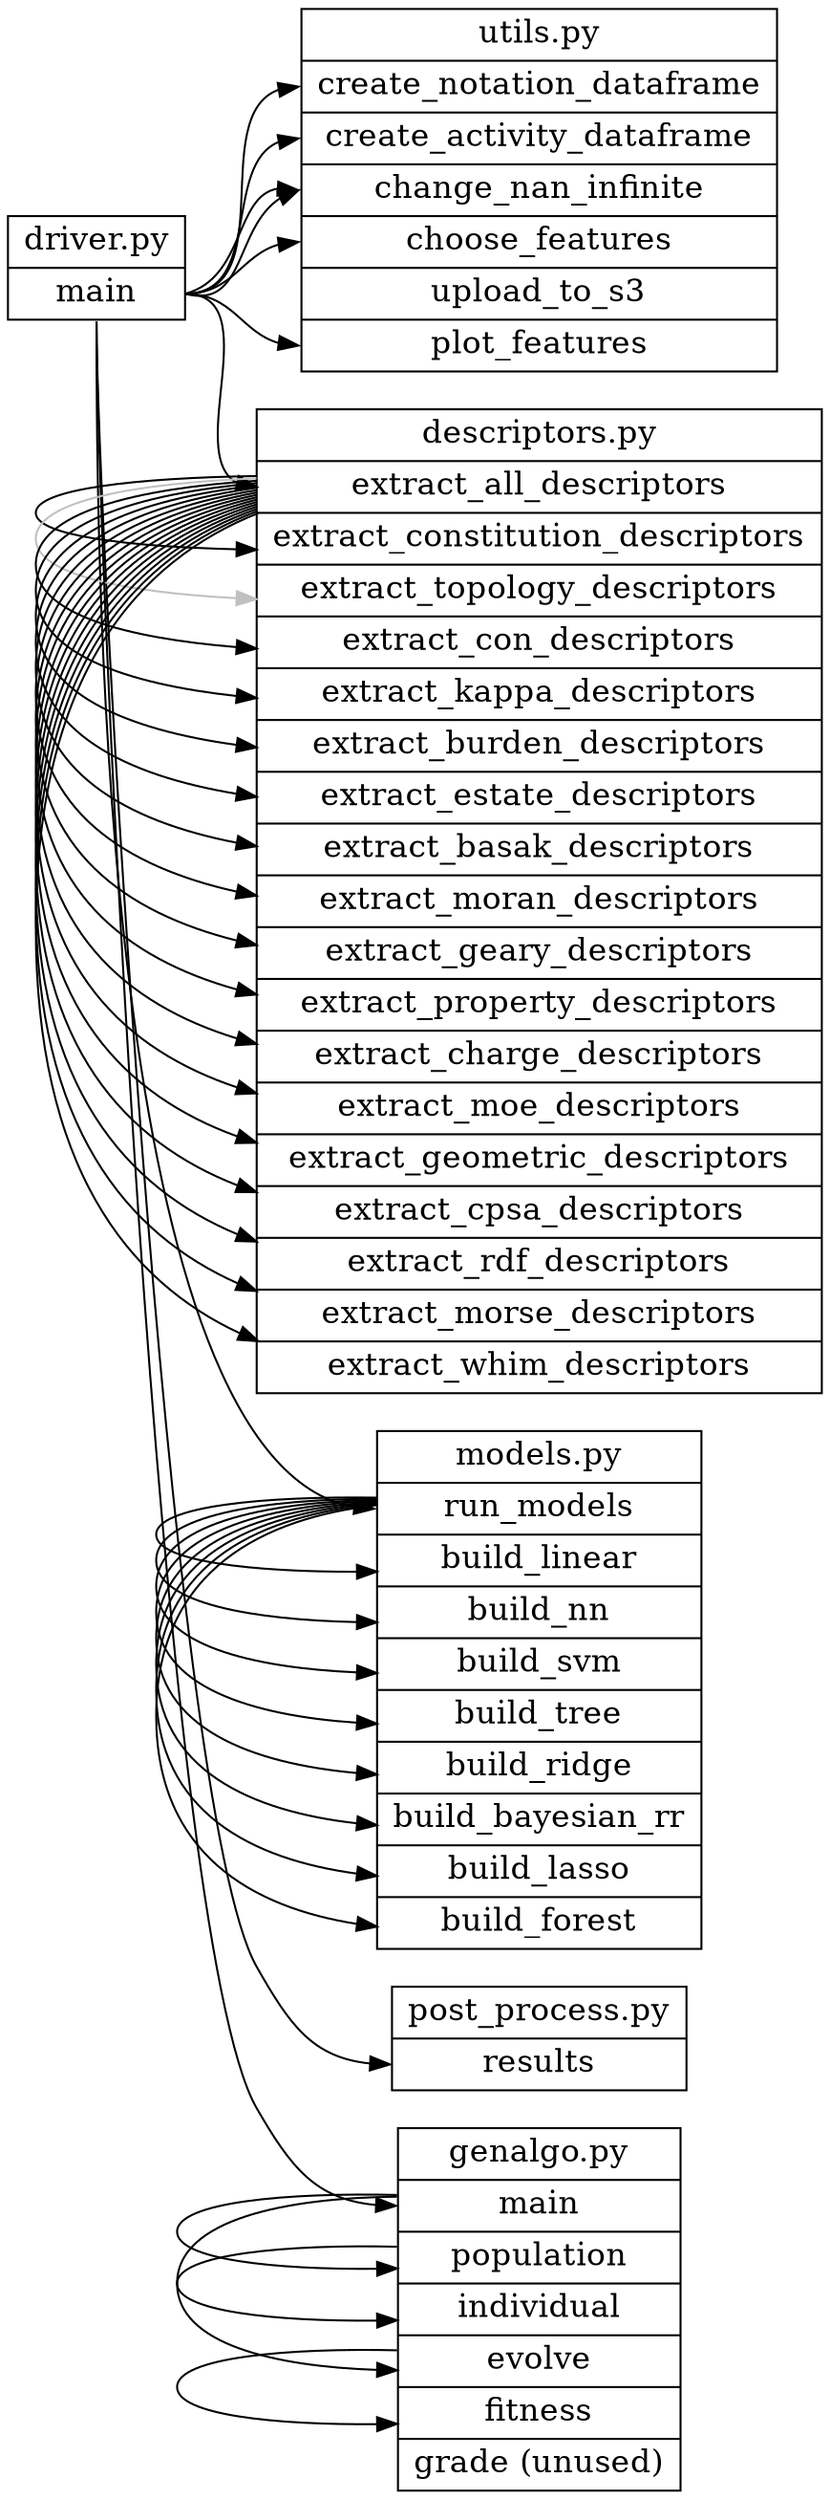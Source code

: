 digraph g {
	graph [
		rankdir = "LR"
	];

	node [
		fontsize = "16"
		shape = "record"
	];

	"driver.py" [
		label = "<f0> driver.py | <f1> main"
	];

	"utils.py" [
		label = "<f0> utils.py | <f1> create_notation_dataframe | <f2> create_activity_dataframe | <f3> change_nan_infinite | <f4> choose_features | <f5> upload_to_s3 | <f6> plot_features"
	];

	"descriptors.py" [
		label = "<f0> descriptors.py | <f1> extract_all_descriptors | <f2> extract_constitution_descriptors | <f3> extract_topology_descriptors | <f4> extract_con_descriptors | <f5> extract_kappa_descriptors | <f6> extract_burden_descriptors | <f7> extract_estate_descriptors | <f8> extract_basak_descriptors | <f9> extract_moran_descriptors | <f10> extract_geary_descriptors | <f11> extract_property_descriptors | <f12> extract_charge_descriptors | <f13> extract_moe_descriptors | <f14> extract_geometric_descriptors | <f15> extract_cpsa_descriptors | <f16> extract_rdf_descriptors | <f17> extract_morse_descriptors | <f18> extract_whim_descriptors"
	];

	"models.py" [
		label = "<f0> models.py | <f1> run_models | <f2> build_linear | <f3> build_nn | <f4> build_svm | <f5> build_tree | <f6> build_ridge | <f7> build_bayesian_rr | <f8> build_lasso | <f9> build_forest"
	];

	"post_process.py" [
		label = "<f0> post_process.py | <f1> results"
	];

	"genalgo.py" [
		label = "<f0> genalgo.py | <f1> main | <f2> population | <f3> individual | <f4> evolve | <f5> fitness | <f6> grade (unused)"
	];

	"driver.py":f1 -> "utils.py":f1;
	"driver.py":f1 -> "utils.py":f2;
	"driver.py":f1 -> "descriptors.py":f1;
	"descriptors.py":f1 -> "descriptors.py":f2;
#	"descriptors.py":f2 -> "utils.py":f5;
	"descriptors.py":f1 -> "descriptors.py":f3 [ color = "gray" ];
#	"descriptors.py":f3 -> "utils.py":f5;
	"descriptors.py":f1 -> "descriptors.py":f4;
#	"descriptors.py":f4 -> "utils.py":f5;
	"descriptors.py":f1 -> "descriptors.py":f5;
#	"descriptors.py":f5 -> "utils.py":f5;
	"descriptors.py":f1 -> "descriptors.py":f6;
#	"descriptors.py":f6 -> "utils.py":f5;
	"descriptors.py":f1 -> "descriptors.py":f7;
#	"descriptors.py":f7 -> "utils.py":f5;
	"descriptors.py":f1 -> "descriptors.py":f8;
#	"descriptors.py":f8 -> "utils.py":f5;
	"descriptors.py":f1 -> "descriptors.py":f9;
#	"descriptors.py":f9 -> "utils.py":f5;
	"descriptors.py":f1 -> "descriptors.py":f10;
#	"descriptors.py":f10 -> "utils.py":f5;
	"descriptors.py":f1 -> "descriptors.py":f11;
#	"descriptors.py":f11 -> "utils.py":f5;
	"descriptors.py":f1 -> "descriptors.py":f12;
#	"descriptors.py":f12 -> "utils.py":f5;
	"descriptors.py":f1 -> "descriptors.py":f13;
#	"descriptors.py":f13 -> "utils.py":f5;
	"descriptors.py":f1 -> "descriptors.py":f14;
#	"descriptors.py":f14 -> "utils.py":f5;
	"descriptors.py":f1 -> "descriptors.py":f15;
#	"descriptors.py":f15 -> "utils.py":f5;
	"descriptors.py":f1 -> "descriptors.py":f16;
#	"descriptors.py":f16 -> "utils.py":f5;
	"descriptors.py":f1 -> "descriptors.py":f17;
#	"descriptors.py":f17 -> "utils.py":f5;
	"descriptors.py":f1 -> "descriptors.py":f18;
#	"descriptors.py":f18 -> "utils.py":f5;

	"driver.py":f1 -> "utils.py":f3;
	"driver.py":f1 -> "utils.py":f3;	# called twice
	"driver.py":f1 -> "utils.py":f4;
	"driver.py":f1 -> "utils.py":f6;

	"driver.py":f1 -> "models.py":f1;
	"models.py":f1 -> "models.py":f2;
	"models.py":f1 -> "models.py":f3;
	"models.py":f1 -> "models.py":f4;
	"models.py":f1 -> "models.py":f5;
	"models.py":f1 -> "models.py":f6;
	"models.py":f1 -> "models.py":f7;
	"models.py":f1 -> "models.py":f8;
	"models.py":f1 -> "models.py":f9;

	"driver.py":f1 -> "post_process.py":f1;

	"driver.py":f1 -> "genalgo.py":f1;
	"genalgo.py":f1 -> "genalgo.py":f2;
	"genalgo.py":f2 -> "genalgo.py":f3;
	"genalgo.py":f1 -> "genalgo.py":f4;
	"genalgo.py":f4 -> "genalgo.py":f5;
}
